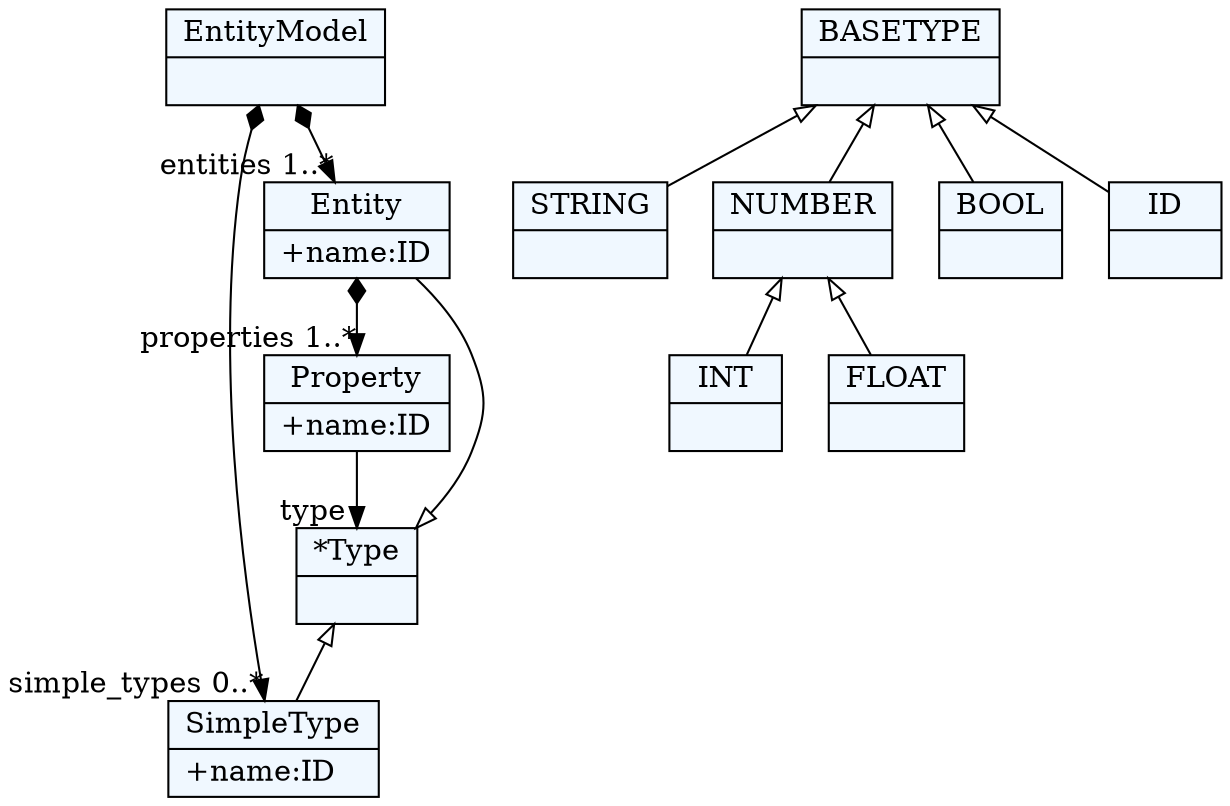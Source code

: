 
    digraph xtext {
    fontname = "Bitstream Vera Sans"
    fontsize = 8
    node[
        shape=record,
        style=filled,
        fillcolor=aliceblue
    ]
    nodesep = 0.3
    edge[dir=black,arrowtail=empty]


140279593241200[ label="{SimpleType|+name:ID\l}"]

140279593394160 -> 140279593241200[arrowtail=diamond, dir=both, headlabel="simple_types 0..*"]
140279593394160 -> 140279593404432[arrowtail=diamond, dir=both, headlabel="entities 1..*"]
140279593394160[ label="{EntityModel|}"]

140279593422656[ label="{*Type|}"]
140279593422656 -> 140279593241200 [dir=back]
140279593422656 -> 140279593404432 [dir=back]

140279593414816 -> 140279593422656[headlabel="type "]
140279593414816[ label="{Property|+name:ID\l}"]

140279593404432 -> 140279593414816[arrowtail=diamond, dir=both, headlabel="properties 1..*"]
140279593404432[ label="{Entity|+name:ID\l}"]

140279593247280[ label="{STRING|}"]

140279593261248[ label="{BASETYPE|}"]
140279593261248 -> 140279593257840 [dir=back]
140279593261248 -> 140279593249920 [dir=back]
140279593261248 -> 140279593244640 [dir=back]
140279593261248 -> 140279593247280 [dir=back]

140279593252560[ label="{INT|}"]

140279593255200[ label="{FLOAT|}"]

140279593257840[ label="{NUMBER|}"]
140279593257840 -> 140279593255200 [dir=back]
140279593257840 -> 140279593252560 [dir=back]

140279593249920[ label="{BOOL|}"]

140279593244640[ label="{ID|}"]


}
